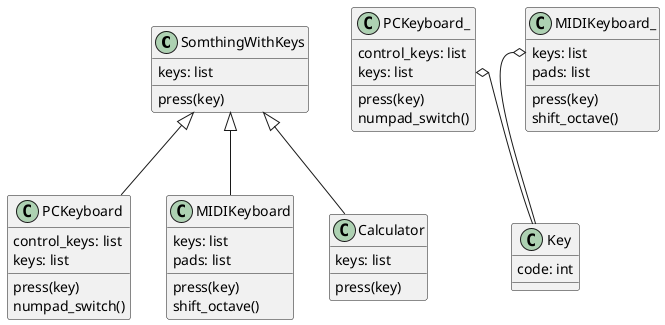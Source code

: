 @startuml

class SomthingWithKeys {
    keys: list
    press(key)
}
SomthingWithKeys <|-- PCKeyboard
SomthingWithKeys <|-- MIDIKeyboard
SomthingWithKeys <|-- Calculator

class PCKeyboard {
    control_keys: list
    keys: list
    press(key)
    numpad_switch()
}

class MIDIKeyboard {
    keys: list
    pads: list
    press(key)
    shift_octave()
}

class Calculator {
    keys: list
    press(key)
}

class Key {
    code: int
}

class PCKeyboard_ {
    control_keys: list
    keys: list
    press(key)
    numpad_switch()
}
PCKeyboard_::keys o-- Key

class MIDIKeyboard_ {
    keys: list
    pads: list
    press(key)
    shift_octave()
}
MIDIKeyboard_::keys o-- Key

@enduml